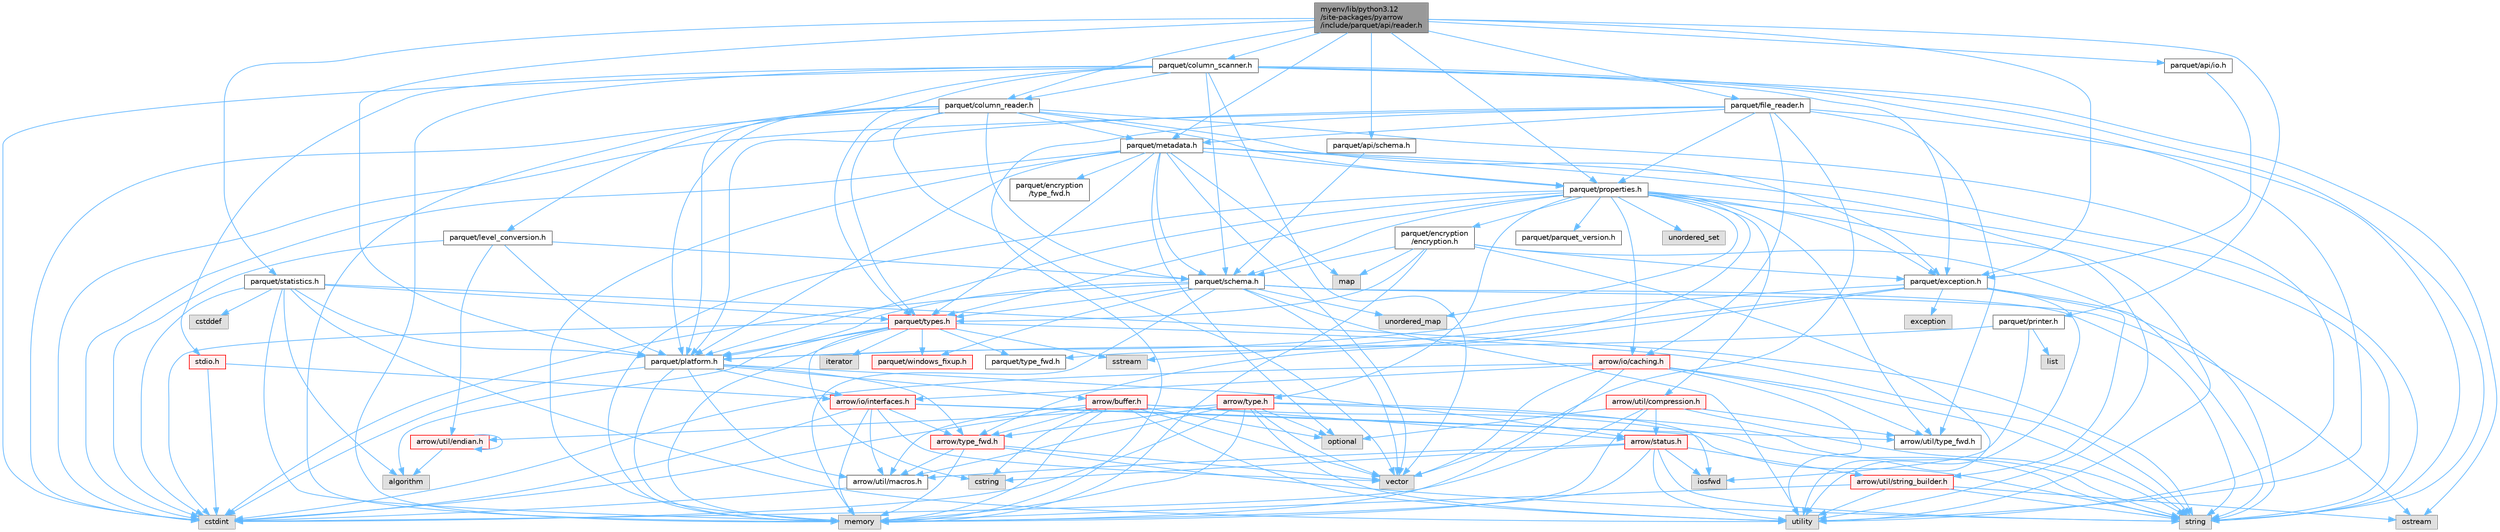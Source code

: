 digraph "myenv/lib/python3.12/site-packages/pyarrow/include/parquet/api/reader.h"
{
 // LATEX_PDF_SIZE
  bgcolor="transparent";
  edge [fontname=Helvetica,fontsize=10,labelfontname=Helvetica,labelfontsize=10];
  node [fontname=Helvetica,fontsize=10,shape=box,height=0.2,width=0.4];
  Node1 [id="Node000001",label="myenv/lib/python3.12\l/site-packages/pyarrow\l/include/parquet/api/reader.h",height=0.2,width=0.4,color="gray40", fillcolor="grey60", style="filled", fontcolor="black",tooltip=" "];
  Node1 -> Node2 [id="edge1_Node000001_Node000002",color="steelblue1",style="solid",tooltip=" "];
  Node2 [id="Node000002",label="parquet/column_reader.h",height=0.2,width=0.4,color="grey40", fillcolor="white", style="filled",URL="$column__reader_8h.html",tooltip=" "];
  Node2 -> Node3 [id="edge2_Node000002_Node000003",color="steelblue1",style="solid",tooltip=" "];
  Node3 [id="Node000003",label="cstdint",height=0.2,width=0.4,color="grey60", fillcolor="#E0E0E0", style="filled",tooltip=" "];
  Node2 -> Node4 [id="edge3_Node000002_Node000004",color="steelblue1",style="solid",tooltip=" "];
  Node4 [id="Node000004",label="memory",height=0.2,width=0.4,color="grey60", fillcolor="#E0E0E0", style="filled",tooltip=" "];
  Node2 -> Node5 [id="edge4_Node000002_Node000005",color="steelblue1",style="solid",tooltip=" "];
  Node5 [id="Node000005",label="utility",height=0.2,width=0.4,color="grey60", fillcolor="#E0E0E0", style="filled",tooltip=" "];
  Node2 -> Node6 [id="edge5_Node000002_Node000006",color="steelblue1",style="solid",tooltip=" "];
  Node6 [id="Node000006",label="vector",height=0.2,width=0.4,color="grey60", fillcolor="#E0E0E0", style="filled",tooltip=" "];
  Node2 -> Node7 [id="edge6_Node000002_Node000007",color="steelblue1",style="solid",tooltip=" "];
  Node7 [id="Node000007",label="parquet/exception.h",height=0.2,width=0.4,color="grey40", fillcolor="white", style="filled",URL="$exception_8h.html",tooltip=" "];
  Node7 -> Node8 [id="edge7_Node000007_Node000008",color="steelblue1",style="solid",tooltip=" "];
  Node8 [id="Node000008",label="exception",height=0.2,width=0.4,color="grey60", fillcolor="#E0E0E0", style="filled",tooltip=" "];
  Node7 -> Node9 [id="edge8_Node000007_Node000009",color="steelblue1",style="solid",tooltip=" "];
  Node9 [id="Node000009",label="sstream",height=0.2,width=0.4,color="grey60", fillcolor="#E0E0E0", style="filled",tooltip=" "];
  Node7 -> Node10 [id="edge9_Node000007_Node000010",color="steelblue1",style="solid",tooltip=" "];
  Node10 [id="Node000010",label="string",height=0.2,width=0.4,color="grey60", fillcolor="#E0E0E0", style="filled",tooltip=" "];
  Node7 -> Node5 [id="edge10_Node000007_Node000005",color="steelblue1",style="solid",tooltip=" "];
  Node7 -> Node11 [id="edge11_Node000007_Node000011",color="steelblue1",style="solid",tooltip=" "];
  Node11 [id="Node000011",label="arrow/type_fwd.h",height=0.2,width=0.4,color="red", fillcolor="#FFF0F0", style="filled",URL="$arrow_2type__fwd_8h.html",tooltip=" "];
  Node11 -> Node4 [id="edge12_Node000011_Node000004",color="steelblue1",style="solid",tooltip=" "];
  Node11 -> Node10 [id="edge13_Node000011_Node000010",color="steelblue1",style="solid",tooltip=" "];
  Node11 -> Node6 [id="edge14_Node000011_Node000006",color="steelblue1",style="solid",tooltip=" "];
  Node11 -> Node13 [id="edge15_Node000011_Node000013",color="steelblue1",style="solid",tooltip=" "];
  Node13 [id="Node000013",label="arrow/util/macros.h",height=0.2,width=0.4,color="grey40", fillcolor="white", style="filled",URL="$macros_8h.html",tooltip=" "];
  Node13 -> Node3 [id="edge16_Node000013_Node000003",color="steelblue1",style="solid",tooltip=" "];
  Node7 -> Node15 [id="edge17_Node000007_Node000015",color="steelblue1",style="solid",tooltip=" "];
  Node15 [id="Node000015",label="arrow/util/string_builder.h",height=0.2,width=0.4,color="red", fillcolor="#FFF0F0", style="filled",URL="$string__builder_8h.html",tooltip=" "];
  Node15 -> Node4 [id="edge18_Node000015_Node000004",color="steelblue1",style="solid",tooltip=" "];
  Node15 -> Node16 [id="edge19_Node000015_Node000016",color="steelblue1",style="solid",tooltip=" "];
  Node16 [id="Node000016",label="ostream",height=0.2,width=0.4,color="grey60", fillcolor="#E0E0E0", style="filled",tooltip=" "];
  Node15 -> Node10 [id="edge20_Node000015_Node000010",color="steelblue1",style="solid",tooltip=" "];
  Node15 -> Node5 [id="edge21_Node000015_Node000005",color="steelblue1",style="solid",tooltip=" "];
  Node7 -> Node17 [id="edge22_Node000007_Node000017",color="steelblue1",style="solid",tooltip=" "];
  Node17 [id="Node000017",label="parquet/platform.h",height=0.2,width=0.4,color="grey40", fillcolor="white", style="filled",URL="$include_2parquet_2platform_8h.html",tooltip=" "];
  Node17 -> Node3 [id="edge23_Node000017_Node000003",color="steelblue1",style="solid",tooltip=" "];
  Node17 -> Node4 [id="edge24_Node000017_Node000004",color="steelblue1",style="solid",tooltip=" "];
  Node17 -> Node18 [id="edge25_Node000017_Node000018",color="steelblue1",style="solid",tooltip=" "];
  Node18 [id="Node000018",label="arrow/buffer.h",height=0.2,width=0.4,color="red", fillcolor="#FFF0F0", style="filled",URL="$buffer_8h.html",tooltip=" "];
  Node18 -> Node3 [id="edge26_Node000018_Node000003",color="steelblue1",style="solid",tooltip=" "];
  Node18 -> Node19 [id="edge27_Node000018_Node000019",color="steelblue1",style="solid",tooltip=" "];
  Node19 [id="Node000019",label="cstring",height=0.2,width=0.4,color="grey60", fillcolor="#E0E0E0", style="filled",tooltip=" "];
  Node18 -> Node4 [id="edge28_Node000018_Node000004",color="steelblue1",style="solid",tooltip=" "];
  Node18 -> Node20 [id="edge29_Node000018_Node000020",color="steelblue1",style="solid",tooltip=" "];
  Node20 [id="Node000020",label="optional",height=0.2,width=0.4,color="grey60", fillcolor="#E0E0E0", style="filled",tooltip=" "];
  Node18 -> Node10 [id="edge30_Node000018_Node000010",color="steelblue1",style="solid",tooltip=" "];
  Node18 -> Node5 [id="edge31_Node000018_Node000005",color="steelblue1",style="solid",tooltip=" "];
  Node18 -> Node6 [id="edge32_Node000018_Node000006",color="steelblue1",style="solid",tooltip=" "];
  Node18 -> Node29 [id="edge33_Node000018_Node000029",color="steelblue1",style="solid",tooltip=" "];
  Node29 [id="Node000029",label="arrow/status.h",height=0.2,width=0.4,color="red", fillcolor="#FFF0F0", style="filled",URL="$status_8h.html",tooltip=" "];
  Node29 -> Node19 [id="edge34_Node000029_Node000019",color="steelblue1",style="solid",tooltip=" "];
  Node29 -> Node30 [id="edge35_Node000029_Node000030",color="steelblue1",style="solid",tooltip=" "];
  Node30 [id="Node000030",label="iosfwd",height=0.2,width=0.4,color="grey60", fillcolor="#E0E0E0", style="filled",tooltip=" "];
  Node29 -> Node4 [id="edge36_Node000029_Node000004",color="steelblue1",style="solid",tooltip=" "];
  Node29 -> Node10 [id="edge37_Node000029_Node000010",color="steelblue1",style="solid",tooltip=" "];
  Node29 -> Node5 [id="edge38_Node000029_Node000005",color="steelblue1",style="solid",tooltip=" "];
  Node29 -> Node13 [id="edge39_Node000029_Node000013",color="steelblue1",style="solid",tooltip=" "];
  Node29 -> Node15 [id="edge40_Node000029_Node000015",color="steelblue1",style="solid",tooltip=" "];
  Node18 -> Node11 [id="edge41_Node000018_Node000011",color="steelblue1",style="solid",tooltip=" "];
  Node18 -> Node13 [id="edge42_Node000018_Node000013",color="steelblue1",style="solid",tooltip=" "];
  Node17 -> Node36 [id="edge43_Node000017_Node000036",color="steelblue1",style="solid",tooltip=" "];
  Node36 [id="Node000036",label="arrow/io/interfaces.h",height=0.2,width=0.4,color="red", fillcolor="#FFF0F0", style="filled",URL="$interfaces_8h.html",tooltip=" "];
  Node36 -> Node3 [id="edge44_Node000036_Node000003",color="steelblue1",style="solid",tooltip=" "];
  Node36 -> Node4 [id="edge45_Node000036_Node000004",color="steelblue1",style="solid",tooltip=" "];
  Node36 -> Node10 [id="edge46_Node000036_Node000010",color="steelblue1",style="solid",tooltip=" "];
  Node36 -> Node6 [id="edge47_Node000036_Node000006",color="steelblue1",style="solid",tooltip=" "];
  Node36 -> Node11 [id="edge48_Node000036_Node000011",color="steelblue1",style="solid",tooltip=" "];
  Node36 -> Node13 [id="edge49_Node000036_Node000013",color="steelblue1",style="solid",tooltip=" "];
  Node36 -> Node38 [id="edge50_Node000036_Node000038",color="steelblue1",style="solid",tooltip=" "];
  Node38 [id="Node000038",label="arrow/util/type_fwd.h",height=0.2,width=0.4,color="grey40", fillcolor="white", style="filled",URL="$arrow_2util_2type__fwd_8h.html",tooltip=" "];
  Node17 -> Node29 [id="edge51_Node000017_Node000029",color="steelblue1",style="solid",tooltip=" "];
  Node17 -> Node11 [id="edge52_Node000017_Node000011",color="steelblue1",style="solid",tooltip=" "];
  Node17 -> Node13 [id="edge53_Node000017_Node000013",color="steelblue1",style="solid",tooltip=" "];
  Node2 -> Node39 [id="edge54_Node000002_Node000039",color="steelblue1",style="solid",tooltip=" "];
  Node39 [id="Node000039",label="parquet/level_conversion.h",height=0.2,width=0.4,color="grey40", fillcolor="white", style="filled",URL="$level__conversion_8h.html",tooltip=" "];
  Node39 -> Node3 [id="edge55_Node000039_Node000003",color="steelblue1",style="solid",tooltip=" "];
  Node39 -> Node40 [id="edge56_Node000039_Node000040",color="steelblue1",style="solid",tooltip=" "];
  Node40 [id="Node000040",label="arrow/util/endian.h",height=0.2,width=0.4,color="red", fillcolor="#FFF0F0", style="filled",URL="$endian_8h.html",tooltip=" "];
  Node40 -> Node40 [id="edge57_Node000040_Node000040",color="steelblue1",style="solid",tooltip=" "];
  Node40 -> Node41 [id="edge58_Node000040_Node000041",color="steelblue1",style="solid",tooltip=" "];
  Node41 [id="Node000041",label="algorithm",height=0.2,width=0.4,color="grey60", fillcolor="#E0E0E0", style="filled",tooltip=" "];
  Node39 -> Node17 [id="edge59_Node000039_Node000017",color="steelblue1",style="solid",tooltip=" "];
  Node39 -> Node45 [id="edge60_Node000039_Node000045",color="steelblue1",style="solid",tooltip=" "];
  Node45 [id="Node000045",label="parquet/schema.h",height=0.2,width=0.4,color="grey40", fillcolor="white", style="filled",URL="$schema_8h.html",tooltip=" "];
  Node45 -> Node3 [id="edge61_Node000045_Node000003",color="steelblue1",style="solid",tooltip=" "];
  Node45 -> Node4 [id="edge62_Node000045_Node000004",color="steelblue1",style="solid",tooltip=" "];
  Node45 -> Node16 [id="edge63_Node000045_Node000016",color="steelblue1",style="solid",tooltip=" "];
  Node45 -> Node10 [id="edge64_Node000045_Node000010",color="steelblue1",style="solid",tooltip=" "];
  Node45 -> Node46 [id="edge65_Node000045_Node000046",color="steelblue1",style="solid",tooltip=" "];
  Node46 [id="Node000046",label="unordered_map",height=0.2,width=0.4,color="grey60", fillcolor="#E0E0E0", style="filled",tooltip=" "];
  Node45 -> Node5 [id="edge66_Node000045_Node000005",color="steelblue1",style="solid",tooltip=" "];
  Node45 -> Node6 [id="edge67_Node000045_Node000006",color="steelblue1",style="solid",tooltip=" "];
  Node45 -> Node17 [id="edge68_Node000045_Node000017",color="steelblue1",style="solid",tooltip=" "];
  Node45 -> Node47 [id="edge69_Node000045_Node000047",color="steelblue1",style="solid",tooltip=" "];
  Node47 [id="Node000047",label="parquet/types.h",height=0.2,width=0.4,color="red", fillcolor="#FFF0F0", style="filled",URL="$parquet_2types_8h.html",tooltip=" "];
  Node47 -> Node41 [id="edge70_Node000047_Node000041",color="steelblue1",style="solid",tooltip=" "];
  Node47 -> Node3 [id="edge71_Node000047_Node000003",color="steelblue1",style="solid",tooltip=" "];
  Node47 -> Node19 [id="edge72_Node000047_Node000019",color="steelblue1",style="solid",tooltip=" "];
  Node47 -> Node35 [id="edge73_Node000047_Node000035",color="steelblue1",style="solid",tooltip=" "];
  Node35 [id="Node000035",label="iterator",height=0.2,width=0.4,color="grey60", fillcolor="#E0E0E0", style="filled",tooltip=" "];
  Node47 -> Node4 [id="edge74_Node000047_Node000004",color="steelblue1",style="solid",tooltip=" "];
  Node47 -> Node9 [id="edge75_Node000047_Node000009",color="steelblue1",style="solid",tooltip=" "];
  Node47 -> Node10 [id="edge76_Node000047_Node000010",color="steelblue1",style="solid",tooltip=" "];
  Node47 -> Node17 [id="edge77_Node000047_Node000017",color="steelblue1",style="solid",tooltip=" "];
  Node47 -> Node48 [id="edge78_Node000047_Node000048",color="steelblue1",style="solid",tooltip=" "];
  Node48 [id="Node000048",label="parquet/type_fwd.h",height=0.2,width=0.4,color="grey40", fillcolor="white", style="filled",URL="$parquet_2type__fwd_8h.html",tooltip=" "];
  Node47 -> Node49 [id="edge79_Node000047_Node000049",color="steelblue1",style="solid",tooltip=" "];
  Node49 [id="Node000049",label="parquet/windows_fixup.h",height=0.2,width=0.4,color="red", fillcolor="#FFF0F0", style="filled",URL="$parquet_2windows__fixup_8h.html",tooltip=" "];
  Node45 -> Node49 [id="edge80_Node000045_Node000049",color="steelblue1",style="solid",tooltip=" "];
  Node2 -> Node51 [id="edge81_Node000002_Node000051",color="steelblue1",style="solid",tooltip=" "];
  Node51 [id="Node000051",label="parquet/metadata.h",height=0.2,width=0.4,color="grey40", fillcolor="white", style="filled",URL="$metadata_8h.html",tooltip=" "];
  Node51 -> Node3 [id="edge82_Node000051_Node000003",color="steelblue1",style="solid",tooltip=" "];
  Node51 -> Node52 [id="edge83_Node000051_Node000052",color="steelblue1",style="solid",tooltip=" "];
  Node52 [id="Node000052",label="map",height=0.2,width=0.4,color="grey60", fillcolor="#E0E0E0", style="filled",tooltip=" "];
  Node51 -> Node4 [id="edge84_Node000051_Node000004",color="steelblue1",style="solid",tooltip=" "];
  Node51 -> Node20 [id="edge85_Node000051_Node000020",color="steelblue1",style="solid",tooltip=" "];
  Node51 -> Node10 [id="edge86_Node000051_Node000010",color="steelblue1",style="solid",tooltip=" "];
  Node51 -> Node5 [id="edge87_Node000051_Node000005",color="steelblue1",style="solid",tooltip=" "];
  Node51 -> Node6 [id="edge88_Node000051_Node000006",color="steelblue1",style="solid",tooltip=" "];
  Node51 -> Node53 [id="edge89_Node000051_Node000053",color="steelblue1",style="solid",tooltip=" "];
  Node53 [id="Node000053",label="parquet/encryption\l/type_fwd.h",height=0.2,width=0.4,color="grey40", fillcolor="white", style="filled",URL="$parquet_2encryption_2type__fwd_8h.html",tooltip=" "];
  Node51 -> Node17 [id="edge90_Node000051_Node000017",color="steelblue1",style="solid",tooltip=" "];
  Node51 -> Node54 [id="edge91_Node000051_Node000054",color="steelblue1",style="solid",tooltip=" "];
  Node54 [id="Node000054",label="parquet/properties.h",height=0.2,width=0.4,color="grey40", fillcolor="white", style="filled",URL="$properties_8h.html",tooltip=" "];
  Node54 -> Node4 [id="edge92_Node000054_Node000004",color="steelblue1",style="solid",tooltip=" "];
  Node54 -> Node10 [id="edge93_Node000054_Node000010",color="steelblue1",style="solid",tooltip=" "];
  Node54 -> Node46 [id="edge94_Node000054_Node000046",color="steelblue1",style="solid",tooltip=" "];
  Node54 -> Node55 [id="edge95_Node000054_Node000055",color="steelblue1",style="solid",tooltip=" "];
  Node55 [id="Node000055",label="unordered_set",height=0.2,width=0.4,color="grey60", fillcolor="#E0E0E0", style="filled",tooltip=" "];
  Node54 -> Node5 [id="edge96_Node000054_Node000005",color="steelblue1",style="solid",tooltip=" "];
  Node54 -> Node56 [id="edge97_Node000054_Node000056",color="steelblue1",style="solid",tooltip=" "];
  Node56 [id="Node000056",label="arrow/io/caching.h",height=0.2,width=0.4,color="red", fillcolor="#FFF0F0", style="filled",URL="$caching_8h.html",tooltip=" "];
  Node56 -> Node3 [id="edge98_Node000056_Node000003",color="steelblue1",style="solid",tooltip=" "];
  Node56 -> Node4 [id="edge99_Node000056_Node000004",color="steelblue1",style="solid",tooltip=" "];
  Node56 -> Node10 [id="edge100_Node000056_Node000010",color="steelblue1",style="solid",tooltip=" "];
  Node56 -> Node5 [id="edge101_Node000056_Node000005",color="steelblue1",style="solid",tooltip=" "];
  Node56 -> Node6 [id="edge102_Node000056_Node000006",color="steelblue1",style="solid",tooltip=" "];
  Node56 -> Node36 [id="edge103_Node000056_Node000036",color="steelblue1",style="solid",tooltip=" "];
  Node56 -> Node38 [id="edge104_Node000056_Node000038",color="steelblue1",style="solid",tooltip=" "];
  Node54 -> Node57 [id="edge105_Node000054_Node000057",color="steelblue1",style="solid",tooltip=" "];
  Node57 [id="Node000057",label="arrow/type.h",height=0.2,width=0.4,color="red", fillcolor="#FFF0F0", style="filled",URL="$type_8h.html",tooltip=" "];
  Node57 -> Node3 [id="edge106_Node000057_Node000003",color="steelblue1",style="solid",tooltip=" "];
  Node57 -> Node30 [id="edge107_Node000057_Node000030",color="steelblue1",style="solid",tooltip=" "];
  Node57 -> Node4 [id="edge108_Node000057_Node000004",color="steelblue1",style="solid",tooltip=" "];
  Node57 -> Node20 [id="edge109_Node000057_Node000020",color="steelblue1",style="solid",tooltip=" "];
  Node57 -> Node10 [id="edge110_Node000057_Node000010",color="steelblue1",style="solid",tooltip=" "];
  Node57 -> Node5 [id="edge111_Node000057_Node000005",color="steelblue1",style="solid",tooltip=" "];
  Node57 -> Node6 [id="edge112_Node000057_Node000006",color="steelblue1",style="solid",tooltip=" "];
  Node57 -> Node11 [id="edge113_Node000057_Node000011",color="steelblue1",style="solid",tooltip=" "];
  Node57 -> Node40 [id="edge114_Node000057_Node000040",color="steelblue1",style="solid",tooltip=" "];
  Node57 -> Node13 [id="edge115_Node000057_Node000013",color="steelblue1",style="solid",tooltip=" "];
  Node54 -> Node63 [id="edge116_Node000054_Node000063",color="steelblue1",style="solid",tooltip=" "];
  Node63 [id="Node000063",label="arrow/util/compression.h",height=0.2,width=0.4,color="red", fillcolor="#FFF0F0", style="filled",URL="$compression_8h.html",tooltip=" "];
  Node63 -> Node3 [id="edge117_Node000063_Node000003",color="steelblue1",style="solid",tooltip=" "];
  Node63 -> Node4 [id="edge118_Node000063_Node000004",color="steelblue1",style="solid",tooltip=" "];
  Node63 -> Node20 [id="edge119_Node000063_Node000020",color="steelblue1",style="solid",tooltip=" "];
  Node63 -> Node10 [id="edge120_Node000063_Node000010",color="steelblue1",style="solid",tooltip=" "];
  Node63 -> Node29 [id="edge121_Node000063_Node000029",color="steelblue1",style="solid",tooltip=" "];
  Node63 -> Node38 [id="edge122_Node000063_Node000038",color="steelblue1",style="solid",tooltip=" "];
  Node54 -> Node38 [id="edge123_Node000054_Node000038",color="steelblue1",style="solid",tooltip=" "];
  Node54 -> Node64 [id="edge124_Node000054_Node000064",color="steelblue1",style="solid",tooltip=" "];
  Node64 [id="Node000064",label="parquet/encryption\l/encryption.h",height=0.2,width=0.4,color="grey40", fillcolor="white", style="filled",URL="$encryption_8h.html",tooltip=" "];
  Node64 -> Node52 [id="edge125_Node000064_Node000052",color="steelblue1",style="solid",tooltip=" "];
  Node64 -> Node4 [id="edge126_Node000064_Node000004",color="steelblue1",style="solid",tooltip=" "];
  Node64 -> Node10 [id="edge127_Node000064_Node000010",color="steelblue1",style="solid",tooltip=" "];
  Node64 -> Node5 [id="edge128_Node000064_Node000005",color="steelblue1",style="solid",tooltip=" "];
  Node64 -> Node7 [id="edge129_Node000064_Node000007",color="steelblue1",style="solid",tooltip=" "];
  Node64 -> Node45 [id="edge130_Node000064_Node000045",color="steelblue1",style="solid",tooltip=" "];
  Node64 -> Node47 [id="edge131_Node000064_Node000047",color="steelblue1",style="solid",tooltip=" "];
  Node54 -> Node7 [id="edge132_Node000054_Node000007",color="steelblue1",style="solid",tooltip=" "];
  Node54 -> Node65 [id="edge133_Node000054_Node000065",color="steelblue1",style="solid",tooltip=" "];
  Node65 [id="Node000065",label="parquet/parquet_version.h",height=0.2,width=0.4,color="grey40", fillcolor="white", style="filled",URL="$parquet__version_8h.html",tooltip=" "];
  Node54 -> Node17 [id="edge134_Node000054_Node000017",color="steelblue1",style="solid",tooltip=" "];
  Node54 -> Node45 [id="edge135_Node000054_Node000045",color="steelblue1",style="solid",tooltip=" "];
  Node54 -> Node48 [id="edge136_Node000054_Node000048",color="steelblue1",style="solid",tooltip=" "];
  Node54 -> Node47 [id="edge137_Node000054_Node000047",color="steelblue1",style="solid",tooltip=" "];
  Node51 -> Node45 [id="edge138_Node000051_Node000045",color="steelblue1",style="solid",tooltip=" "];
  Node51 -> Node47 [id="edge139_Node000051_Node000047",color="steelblue1",style="solid",tooltip=" "];
  Node2 -> Node17 [id="edge140_Node000002_Node000017",color="steelblue1",style="solid",tooltip=" "];
  Node2 -> Node54 [id="edge141_Node000002_Node000054",color="steelblue1",style="solid",tooltip=" "];
  Node2 -> Node45 [id="edge142_Node000002_Node000045",color="steelblue1",style="solid",tooltip=" "];
  Node2 -> Node47 [id="edge143_Node000002_Node000047",color="steelblue1",style="solid",tooltip=" "];
  Node1 -> Node66 [id="edge144_Node000001_Node000066",color="steelblue1",style="solid",tooltip=" "];
  Node66 [id="Node000066",label="parquet/column_scanner.h",height=0.2,width=0.4,color="grey40", fillcolor="white", style="filled",URL="$column__scanner_8h.html",tooltip=" "];
  Node66 -> Node67 [id="edge145_Node000066_Node000067",color="steelblue1",style="solid",tooltip=" "];
  Node67 [id="Node000067",label="stdio.h",height=0.2,width=0.4,color="red", fillcolor="#FFF0F0", style="filled",URL="$stdio_8h.html",tooltip=" "];
  Node67 -> Node3 [id="edge146_Node000067_Node000003",color="steelblue1",style="solid",tooltip=" "];
  Node67 -> Node36 [id="edge147_Node000067_Node000036",color="steelblue1",style="solid",tooltip=" "];
  Node66 -> Node3 [id="edge148_Node000066_Node000003",color="steelblue1",style="solid",tooltip=" "];
  Node66 -> Node4 [id="edge149_Node000066_Node000004",color="steelblue1",style="solid",tooltip=" "];
  Node66 -> Node16 [id="edge150_Node000066_Node000016",color="steelblue1",style="solid",tooltip=" "];
  Node66 -> Node10 [id="edge151_Node000066_Node000010",color="steelblue1",style="solid",tooltip=" "];
  Node66 -> Node5 [id="edge152_Node000066_Node000005",color="steelblue1",style="solid",tooltip=" "];
  Node66 -> Node6 [id="edge153_Node000066_Node000006",color="steelblue1",style="solid",tooltip=" "];
  Node66 -> Node2 [id="edge154_Node000066_Node000002",color="steelblue1",style="solid",tooltip=" "];
  Node66 -> Node7 [id="edge155_Node000066_Node000007",color="steelblue1",style="solid",tooltip=" "];
  Node66 -> Node17 [id="edge156_Node000066_Node000017",color="steelblue1",style="solid",tooltip=" "];
  Node66 -> Node45 [id="edge157_Node000066_Node000045",color="steelblue1",style="solid",tooltip=" "];
  Node66 -> Node47 [id="edge158_Node000066_Node000047",color="steelblue1",style="solid",tooltip=" "];
  Node1 -> Node7 [id="edge159_Node000001_Node000007",color="steelblue1",style="solid",tooltip=" "];
  Node1 -> Node68 [id="edge160_Node000001_Node000068",color="steelblue1",style="solid",tooltip=" "];
  Node68 [id="Node000068",label="parquet/file_reader.h",height=0.2,width=0.4,color="grey40", fillcolor="white", style="filled",URL="$file__reader_8h.html",tooltip=" "];
  Node68 -> Node3 [id="edge161_Node000068_Node000003",color="steelblue1",style="solid",tooltip=" "];
  Node68 -> Node4 [id="edge162_Node000068_Node000004",color="steelblue1",style="solid",tooltip=" "];
  Node68 -> Node10 [id="edge163_Node000068_Node000010",color="steelblue1",style="solid",tooltip=" "];
  Node68 -> Node6 [id="edge164_Node000068_Node000006",color="steelblue1",style="solid",tooltip=" "];
  Node68 -> Node56 [id="edge165_Node000068_Node000056",color="steelblue1",style="solid",tooltip=" "];
  Node68 -> Node38 [id="edge166_Node000068_Node000038",color="steelblue1",style="solid",tooltip=" "];
  Node68 -> Node51 [id="edge167_Node000068_Node000051",color="steelblue1",style="solid",tooltip=" "];
  Node68 -> Node17 [id="edge168_Node000068_Node000017",color="steelblue1",style="solid",tooltip=" "];
  Node68 -> Node54 [id="edge169_Node000068_Node000054",color="steelblue1",style="solid",tooltip=" "];
  Node1 -> Node51 [id="edge170_Node000001_Node000051",color="steelblue1",style="solid",tooltip=" "];
  Node1 -> Node17 [id="edge171_Node000001_Node000017",color="steelblue1",style="solid",tooltip=" "];
  Node1 -> Node69 [id="edge172_Node000001_Node000069",color="steelblue1",style="solid",tooltip=" "];
  Node69 [id="Node000069",label="parquet/printer.h",height=0.2,width=0.4,color="grey40", fillcolor="white", style="filled",URL="$printer_8h.html",tooltip=" "];
  Node69 -> Node30 [id="edge173_Node000069_Node000030",color="steelblue1",style="solid",tooltip=" "];
  Node69 -> Node70 [id="edge174_Node000069_Node000070",color="steelblue1",style="solid",tooltip=" "];
  Node70 [id="Node000070",label="list",height=0.2,width=0.4,color="grey60", fillcolor="#E0E0E0", style="filled",tooltip=" "];
  Node69 -> Node17 [id="edge175_Node000069_Node000017",color="steelblue1",style="solid",tooltip=" "];
  Node1 -> Node54 [id="edge176_Node000001_Node000054",color="steelblue1",style="solid",tooltip=" "];
  Node1 -> Node71 [id="edge177_Node000001_Node000071",color="steelblue1",style="solid",tooltip=" "];
  Node71 [id="Node000071",label="parquet/statistics.h",height=0.2,width=0.4,color="grey40", fillcolor="white", style="filled",URL="$parquet_2statistics_8h.html",tooltip=" "];
  Node71 -> Node41 [id="edge178_Node000071_Node000041",color="steelblue1",style="solid",tooltip=" "];
  Node71 -> Node26 [id="edge179_Node000071_Node000026",color="steelblue1",style="solid",tooltip=" "];
  Node26 [id="Node000026",label="cstddef",height=0.2,width=0.4,color="grey60", fillcolor="#E0E0E0", style="filled",tooltip=" "];
  Node71 -> Node3 [id="edge180_Node000071_Node000003",color="steelblue1",style="solid",tooltip=" "];
  Node71 -> Node4 [id="edge181_Node000071_Node000004",color="steelblue1",style="solid",tooltip=" "];
  Node71 -> Node10 [id="edge182_Node000071_Node000010",color="steelblue1",style="solid",tooltip=" "];
  Node71 -> Node5 [id="edge183_Node000071_Node000005",color="steelblue1",style="solid",tooltip=" "];
  Node71 -> Node17 [id="edge184_Node000071_Node000017",color="steelblue1",style="solid",tooltip=" "];
  Node71 -> Node47 [id="edge185_Node000071_Node000047",color="steelblue1",style="solid",tooltip=" "];
  Node1 -> Node72 [id="edge186_Node000001_Node000072",color="steelblue1",style="solid",tooltip=" "];
  Node72 [id="Node000072",label="parquet/api/schema.h",height=0.2,width=0.4,color="grey40", fillcolor="white", style="filled",URL="$api_2schema_8h.html",tooltip=" "];
  Node72 -> Node45 [id="edge187_Node000072_Node000045",color="steelblue1",style="solid",tooltip=" "];
  Node1 -> Node73 [id="edge188_Node000001_Node000073",color="steelblue1",style="solid",tooltip=" "];
  Node73 [id="Node000073",label="parquet/api/io.h",height=0.2,width=0.4,color="grey40", fillcolor="white", style="filled",URL="$include_2parquet_2api_2io_8h.html",tooltip=" "];
  Node73 -> Node7 [id="edge189_Node000073_Node000007",color="steelblue1",style="solid",tooltip=" "];
}
